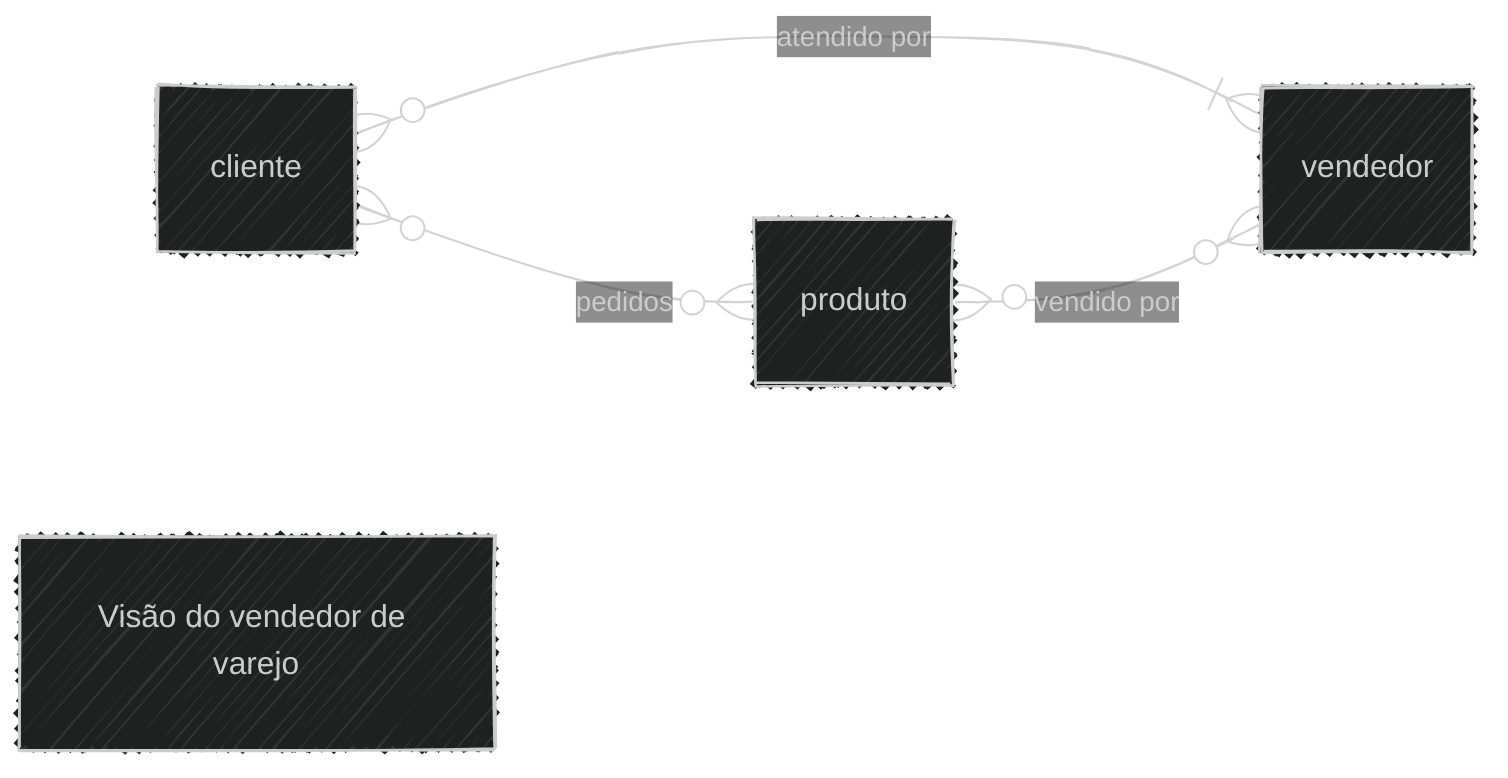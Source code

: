 ---
config:
    title: Modelagem de dados conceitual (Visão do vendedor de varejo)
    theme: dark
    look: handDrawn
---

erDiagram 
    direction LR
    cliente
    produto
    vendedor

    cliente }o--o{ produto : pedidos
    cliente }o -- |{ vendedor : "atendido por"
    produto }o--o{ vendedor : "vendido por"

    "Visão do vendedor de varejo"